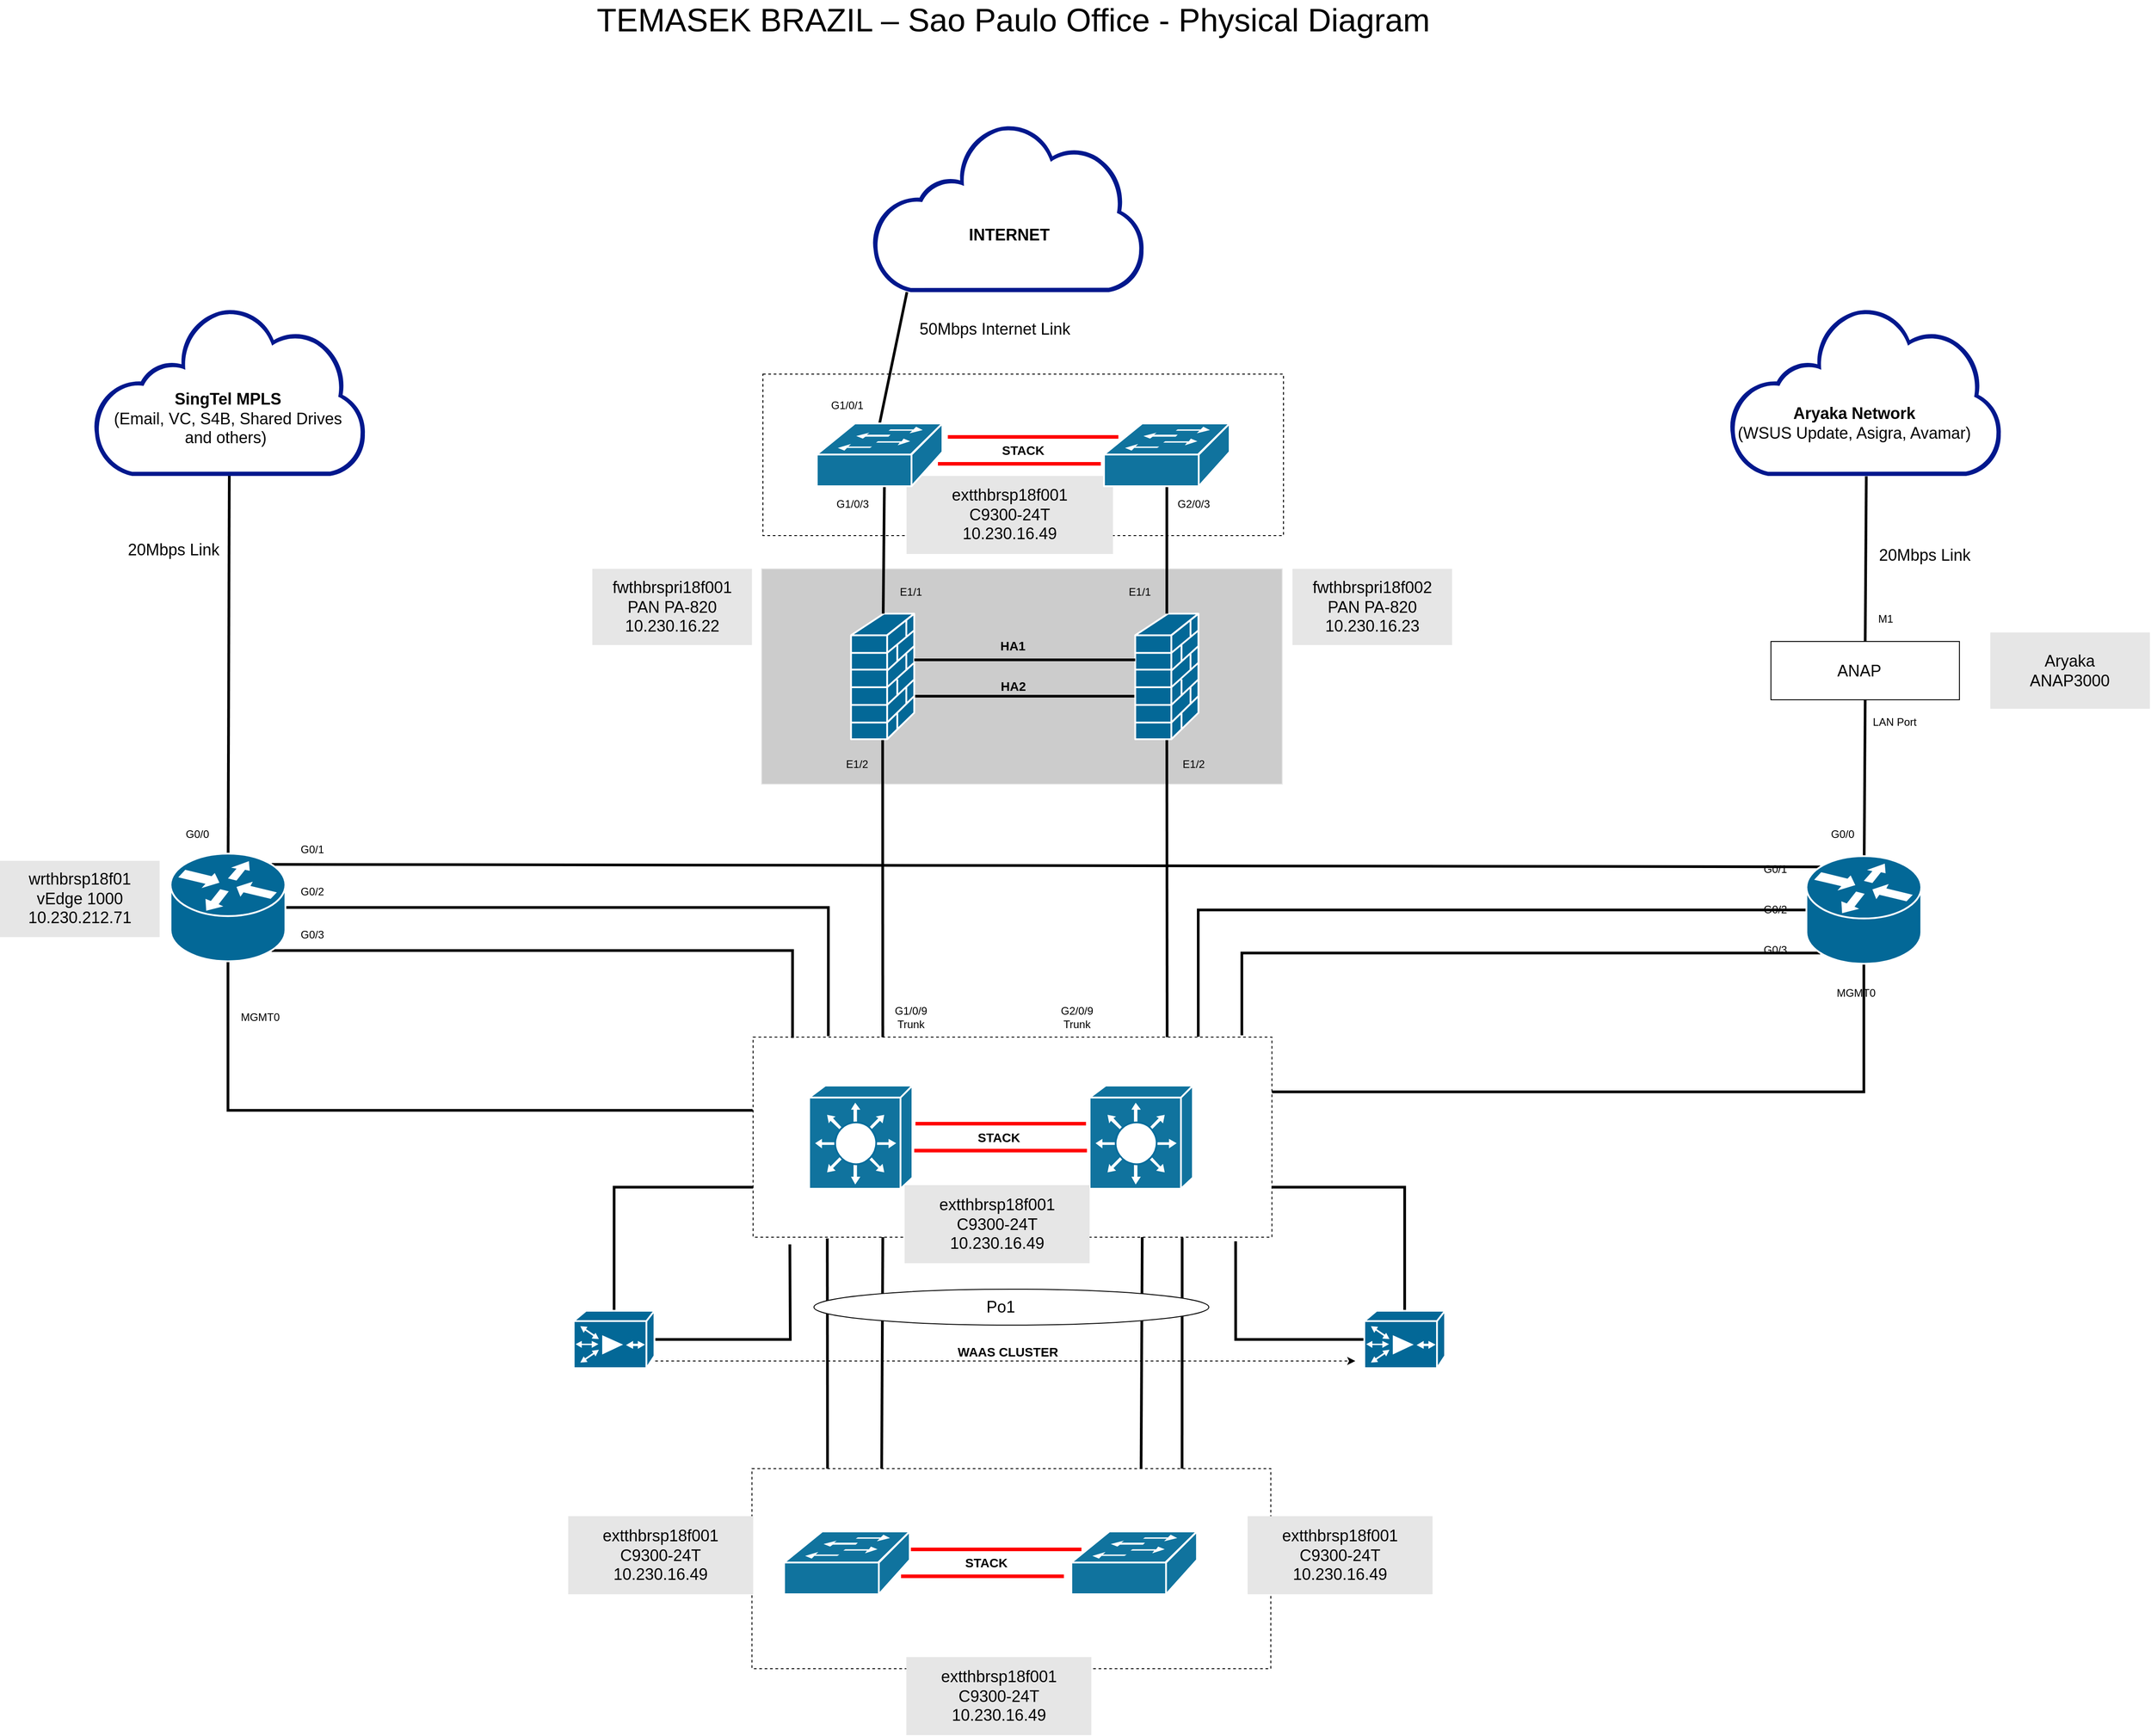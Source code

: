<mxfile version="21.3.7" type="github">
  <diagram name="Page-1" id="c37626ed-c26b-45fb-9056-f9ebc6bb27b6">
    <mxGraphModel dx="3069" dy="1316" grid="1" gridSize="10" guides="1" tooltips="1" connect="1" arrows="1" fold="1" page="1" pageScale="1" pageWidth="1100" pageHeight="850" background="none" math="0" shadow="0">
      <root>
        <mxCell id="0" />
        <mxCell id="1" style="" parent="0" />
        <mxCell id="vTYYTcCQBsunpqbKioIv-147" value="" style="whiteSpace=wrap;html=1;dashed=1;" vertex="1" parent="1">
          <mxGeometry x="-282.23" y="830" width="578.08" height="223" as="geometry" />
        </mxCell>
        <mxCell id="vTYYTcCQBsunpqbKioIv-161" style="edgeStyle=none;shape=connector;rounded=0;orthogonalLoop=1;jettySize=auto;html=1;exitX=0.5;exitY=1;exitDx=0;exitDy=0;labelBackgroundColor=default;strokeColor=default;fontFamily=Helvetica;fontSize=12;fontColor=default;endArrow=none;strokeWidth=3;startArrow=none;startFill=0;endFill=0;" edge="1" parent="1" source="vTYYTcCQBsunpqbKioIv-38" target="vTYYTcCQBsunpqbKioIv-94">
          <mxGeometry relative="1" as="geometry" />
        </mxCell>
        <mxCell id="vTYYTcCQBsunpqbKioIv-38" value="" style="whiteSpace=wrap;html=1;" vertex="1" parent="1">
          <mxGeometry x="853.08" y="-92.0" width="210" height="65" as="geometry" />
        </mxCell>
        <mxCell id="zVsSm3GNM5P4r3RZKPwx-50" value="" style="whiteSpace=wrap;html=1;fillColor=#CCCCCC;strokeColor=#E6E6E6;" parent="1" vertex="1">
          <mxGeometry x="-271.43" y="-173" width="580" height="240" as="geometry" />
        </mxCell>
        <mxCell id="zVsSm3GNM5P4r3RZKPwx-32" value="" style="whiteSpace=wrap;html=1;dashed=1;" parent="1" vertex="1">
          <mxGeometry x="-270" y="-390" width="580" height="180" as="geometry" />
        </mxCell>
        <mxCell id="vTYYTcCQBsunpqbKioIv-122" style="edgeStyle=none;rounded=0;orthogonalLoop=1;jettySize=auto;html=1;exitX=0.5;exitY=1;exitDx=0;exitDy=0;exitPerimeter=0;fontFamily=Helvetica;fontSize=12;fontColor=default;entryX=0.25;entryY=0;entryDx=0;entryDy=0;strokeWidth=3;startArrow=none;startFill=0;endArrow=none;endFill=0;" edge="1" parent="1" source="zVsSm3GNM5P4r3RZKPwx-8" target="vTYYTcCQBsunpqbKioIv-16">
          <mxGeometry relative="1" as="geometry" />
        </mxCell>
        <mxCell id="vTYYTcCQBsunpqbKioIv-173" style="edgeStyle=none;shape=connector;rounded=0;orthogonalLoop=1;jettySize=auto;html=1;exitX=1;exitY=0.5;exitDx=0;exitDy=0;exitPerimeter=0;labelBackgroundColor=default;strokeColor=default;fontFamily=Helvetica;fontSize=12;fontColor=default;endArrow=none;strokeWidth=3;endFill=0;" edge="1" parent="1">
          <mxGeometry relative="1" as="geometry">
            <mxPoint x="-101.42" y="-31" as="sourcePoint" />
            <mxPoint x="144.79" y="-31" as="targetPoint" />
          </mxGeometry>
        </mxCell>
        <mxCell id="zVsSm3GNM5P4r3RZKPwx-8" value="" style="shape=mxgraph.cisco.security.firewall;html=1;pointerEvents=1;dashed=0;fillColor=#036897;strokeColor=#ffffff;strokeWidth=2;verticalLabelPosition=bottom;verticalAlign=top;align=center;outlineConnect=0;" parent="1" vertex="1">
          <mxGeometry x="-171.85" y="-123" width="70.43" height="140" as="geometry" />
        </mxCell>
        <mxCell id="zVsSm3GNM5P4r3RZKPwx-12" value="G1/0/1" style="text;strokeColor=none;align=center;fillColor=none;html=1;verticalAlign=middle;whiteSpace=wrap;rounded=0;" parent="1" vertex="1">
          <mxGeometry x="-206.41" y="-370" width="60" height="30" as="geometry" />
        </mxCell>
        <mxCell id="zVsSm3GNM5P4r3RZKPwx-13" value="G1/0/3" style="text;strokeColor=none;align=center;fillColor=none;html=1;verticalAlign=middle;whiteSpace=wrap;rounded=0;" parent="1" vertex="1">
          <mxGeometry x="-200" y="-260" width="60" height="30" as="geometry" />
        </mxCell>
        <mxCell id="zVsSm3GNM5P4r3RZKPwx-19" value="G2/0/3" style="text;strokeColor=none;align=center;fillColor=none;html=1;verticalAlign=middle;whiteSpace=wrap;rounded=0;" parent="1" vertex="1">
          <mxGeometry x="180" y="-260" width="60" height="30" as="geometry" />
        </mxCell>
        <mxCell id="zVsSm3GNM5P4r3RZKPwx-24" value="" style="line;html=1;strokeColor=#FF0000;fillColor=#FF0000;" parent="1" vertex="1">
          <mxGeometry x="-75" y="-295" width="181.45" height="10" as="geometry" />
        </mxCell>
        <mxCell id="zVsSm3GNM5P4r3RZKPwx-27" value="" style="line;html=1;strokeColor=#FF0000;fillColor=#FF0000;" parent="1" vertex="1">
          <mxGeometry x="-64" y="-325" width="190" height="10" as="geometry" />
        </mxCell>
        <mxCell id="zVsSm3GNM5P4r3RZKPwx-28" value="&lt;b&gt;&lt;font style=&quot;font-size: 14px;&quot;&gt;STACK&lt;/font&gt;&lt;/b&gt;" style="text;strokeColor=none;align=center;fillColor=none;html=1;verticalAlign=middle;whiteSpace=wrap;rounded=0;" parent="1" vertex="1">
          <mxGeometry x="-10" y="-320" width="60" height="30" as="geometry" />
        </mxCell>
        <mxCell id="zVsSm3GNM5P4r3RZKPwx-29" value="&lt;font style=&quot;font-size: 36px;&quot;&gt;TEMASEK BRAZIL – Sao Paulo Office - Physical Diagram&lt;/font&gt;" style="text;strokeColor=none;align=center;fillColor=none;html=1;verticalAlign=middle;whiteSpace=wrap;rounded=0;" parent="1" vertex="1">
          <mxGeometry x="-495.83" y="-800" width="1010" height="30" as="geometry" />
        </mxCell>
        <mxCell id="zVsSm3GNM5P4r3RZKPwx-43" value="&lt;font style=&quot;font-size: 18px;&quot;&gt;extthbrsp18f001&lt;br&gt;C9300-24T&lt;br&gt;10.230.16.49&lt;/font&gt;" style="text;strokeColor=none;align=center;fillColor=#E6E6E6;html=1;verticalAlign=middle;whiteSpace=wrap;rounded=0;" parent="1" vertex="1">
          <mxGeometry x="-110" y="-276.5" width="230" height="87" as="geometry" />
        </mxCell>
        <mxCell id="vTYYTcCQBsunpqbKioIv-123" style="edgeStyle=none;rounded=0;orthogonalLoop=1;jettySize=auto;html=1;exitX=0.5;exitY=1;exitDx=0;exitDy=0;exitPerimeter=0;fontFamily=Helvetica;fontSize=12;fontColor=default;strokeWidth=3;startArrow=none;startFill=0;endArrow=none;endFill=0;entryX=0.798;entryY=0.005;entryDx=0;entryDy=0;entryPerimeter=0;" edge="1" parent="1" source="zVsSm3GNM5P4r3RZKPwx-52" target="vTYYTcCQBsunpqbKioIv-16">
          <mxGeometry relative="1" as="geometry">
            <mxPoint x="180" y="330" as="targetPoint" />
          </mxGeometry>
        </mxCell>
        <mxCell id="zVsSm3GNM5P4r3RZKPwx-52" value="" style="shape=mxgraph.cisco.security.firewall;html=1;pointerEvents=1;dashed=0;fillColor=#036897;strokeColor=#ffffff;strokeWidth=2;verticalLabelPosition=bottom;verticalAlign=top;align=center;outlineConnect=0;" parent="1" vertex="1">
          <mxGeometry x="144.79" y="-123" width="70.43" height="140" as="geometry" />
        </mxCell>
        <mxCell id="zVsSm3GNM5P4r3RZKPwx-55" value="&lt;font style=&quot;font-size: 18px;&quot;&gt;fwthbrspri18f002&lt;br&gt;PAN PA-820&lt;br&gt;10.230.16.23&lt;/font&gt;" style="text;strokeColor=none;align=center;fillColor=#E6E6E6;html=1;verticalAlign=middle;whiteSpace=wrap;rounded=0;" parent="1" vertex="1">
          <mxGeometry x="320.0" y="-173" width="177.83" height="85" as="geometry" />
        </mxCell>
        <mxCell id="zVsSm3GNM5P4r3RZKPwx-56" value="&lt;font style=&quot;font-size: 18px;&quot;&gt;fwthbrspri18f001&lt;br&gt;PAN PA-820&lt;br&gt;10.230.16.22&lt;/font&gt;" style="text;strokeColor=none;align=center;fillColor=#E6E6E6;html=1;verticalAlign=middle;whiteSpace=wrap;rounded=0;" parent="1" vertex="1">
          <mxGeometry x="-460.06" y="-173" width="177.83" height="85" as="geometry" />
        </mxCell>
        <mxCell id="vTYYTcCQBsunpqbKioIv-1" value="&lt;font style=&quot;font-size: 18px;&quot;&gt;50Mbps Internet Link&lt;/font&gt;" style="text;strokeColor=none;align=center;fillColor=none;html=1;verticalAlign=middle;whiteSpace=wrap;rounded=0;" vertex="1" parent="1">
          <mxGeometry x="-110" y="-455" width="197.17" height="30" as="geometry" />
        </mxCell>
        <mxCell id="vTYYTcCQBsunpqbKioIv-4" value="E1/1" style="text;strokeColor=none;align=center;fillColor=none;html=1;verticalAlign=middle;whiteSpace=wrap;rounded=0;" vertex="1" parent="1">
          <mxGeometry x="-135" y="-162" width="60" height="30" as="geometry" />
        </mxCell>
        <mxCell id="vTYYTcCQBsunpqbKioIv-5" value="E1/2" style="text;strokeColor=none;align=center;fillColor=none;html=1;verticalAlign=middle;whiteSpace=wrap;rounded=0;" vertex="1" parent="1">
          <mxGeometry x="-195.0" y="30" width="60" height="30" as="geometry" />
        </mxCell>
        <mxCell id="vTYYTcCQBsunpqbKioIv-8" value="E1/1" style="text;strokeColor=none;align=center;fillColor=none;html=1;verticalAlign=middle;whiteSpace=wrap;rounded=0;" vertex="1" parent="1">
          <mxGeometry x="120.0" y="-162" width="60" height="30" as="geometry" />
        </mxCell>
        <mxCell id="vTYYTcCQBsunpqbKioIv-9" value="E1/2" style="text;strokeColor=none;align=center;fillColor=none;html=1;verticalAlign=middle;whiteSpace=wrap;rounded=0;" vertex="1" parent="1">
          <mxGeometry x="180.0" y="30" width="60" height="30" as="geometry" />
        </mxCell>
        <mxCell id="vTYYTcCQBsunpqbKioIv-12" value="&lt;b&gt;&lt;font style=&quot;font-size: 14px;&quot;&gt;HA1&lt;/font&gt;&lt;/b&gt;" style="text;strokeColor=none;align=center;fillColor=none;html=1;verticalAlign=middle;whiteSpace=wrap;rounded=0;" vertex="1" parent="1">
          <mxGeometry x="-23.33" y="-102" width="62.82" height="30" as="geometry" />
        </mxCell>
        <mxCell id="vTYYTcCQBsunpqbKioIv-13" value="&lt;b&gt;&lt;font style=&quot;font-size: 14px;&quot;&gt;HA2&lt;/font&gt;&lt;/b&gt;" style="text;strokeColor=none;align=center;fillColor=none;html=1;verticalAlign=middle;whiteSpace=wrap;rounded=0;" vertex="1" parent="1">
          <mxGeometry x="-20.83" y="-57" width="60" height="30" as="geometry" />
        </mxCell>
        <mxCell id="vTYYTcCQBsunpqbKioIv-14" value="&lt;font style=&quot;font-size: 18px;&quot;&gt;&lt;b&gt;INTERNET&lt;/b&gt;&lt;/font&gt;" style="text;strokeColor=none;align=center;fillColor=none;html=1;verticalAlign=middle;whiteSpace=wrap;rounded=0;" vertex="1" parent="1">
          <mxGeometry x="-94.34" y="-560" width="197.17" height="30" as="geometry" />
        </mxCell>
        <mxCell id="vTYYTcCQBsunpqbKioIv-150" style="edgeStyle=none;shape=connector;rounded=0;orthogonalLoop=1;jettySize=auto;html=1;exitX=0.143;exitY=1.006;exitDx=0;exitDy=0;labelBackgroundColor=default;strokeColor=default;fontFamily=Helvetica;fontSize=12;fontColor=default;endArrow=none;exitPerimeter=0;strokeWidth=3;startArrow=none;startFill=0;endFill=0;" edge="1" parent="1" source="vTYYTcCQBsunpqbKioIv-16">
          <mxGeometry relative="1" as="geometry">
            <mxPoint x="-198" y="830" as="targetPoint" />
          </mxGeometry>
        </mxCell>
        <mxCell id="vTYYTcCQBsunpqbKioIv-151" style="edgeStyle=none;shape=connector;rounded=0;orthogonalLoop=1;jettySize=auto;html=1;exitX=0.25;exitY=1;exitDx=0;exitDy=0;entryX=0.25;entryY=0;entryDx=0;entryDy=0;labelBackgroundColor=default;strokeColor=default;fontFamily=Helvetica;fontSize=12;fontColor=default;endArrow=none;strokeWidth=3;startArrow=none;startFill=0;endFill=0;" edge="1" parent="1" source="vTYYTcCQBsunpqbKioIv-16" target="vTYYTcCQBsunpqbKioIv-147">
          <mxGeometry relative="1" as="geometry" />
        </mxCell>
        <mxCell id="vTYYTcCQBsunpqbKioIv-152" style="edgeStyle=none;shape=connector;rounded=0;orthogonalLoop=1;jettySize=auto;html=1;exitX=0.827;exitY=1.003;exitDx=0;exitDy=0;labelBackgroundColor=default;strokeColor=default;fontFamily=Helvetica;fontSize=12;fontColor=default;endArrow=none;exitPerimeter=0;entryX=0.829;entryY=0;entryDx=0;entryDy=0;entryPerimeter=0;strokeWidth=3;startArrow=none;startFill=0;endFill=0;" edge="1" parent="1" source="vTYYTcCQBsunpqbKioIv-16" target="vTYYTcCQBsunpqbKioIv-147">
          <mxGeometry relative="1" as="geometry" />
        </mxCell>
        <mxCell id="vTYYTcCQBsunpqbKioIv-153" style="edgeStyle=none;shape=connector;rounded=0;orthogonalLoop=1;jettySize=auto;html=1;exitX=0.75;exitY=1;exitDx=0;exitDy=0;entryX=0.75;entryY=0;entryDx=0;entryDy=0;labelBackgroundColor=default;strokeColor=default;fontFamily=Helvetica;fontSize=12;fontColor=default;endArrow=none;strokeWidth=3;startArrow=none;startFill=0;endFill=0;" edge="1" parent="1" source="vTYYTcCQBsunpqbKioIv-16" target="vTYYTcCQBsunpqbKioIv-147">
          <mxGeometry relative="1" as="geometry" />
        </mxCell>
        <mxCell id="vTYYTcCQBsunpqbKioIv-16" value="" style="whiteSpace=wrap;html=1;dashed=1;" vertex="1" parent="1">
          <mxGeometry x="-280.96" y="349" width="578.08" height="223" as="geometry" />
        </mxCell>
        <mxCell id="vTYYTcCQBsunpqbKioIv-22" value="" style="shape=mxgraph.cisco.switches.layer_3_switch;html=1;dashed=0;fillColor=#10739E;strokeColor=#ffffff;strokeWidth=2;verticalLabelPosition=bottom;verticalAlign=top;fontFamily=Helvetica;fontSize=36;fontColor=#FFB366" vertex="1" parent="1">
          <mxGeometry x="-218.5" y="403" width="115.08" height="115" as="geometry" />
        </mxCell>
        <mxCell id="vTYYTcCQBsunpqbKioIv-23" value="" style="shape=mxgraph.cisco.switches.layer_3_switch;html=1;dashed=0;fillColor=#10739E;strokeColor=#ffffff;strokeWidth=2;verticalLabelPosition=bottom;verticalAlign=top;fontFamily=Helvetica;fontSize=36;fontColor=#FFB366" vertex="1" parent="1">
          <mxGeometry x="93.96" y="403" width="115.08" height="115" as="geometry" />
        </mxCell>
        <mxCell id="vTYYTcCQBsunpqbKioIv-24" value="" style="line;html=1;strokeColor=#FF0000;fillColor=#FF0000;" vertex="1" parent="1">
          <mxGeometry x="-101.42" y="470.5" width="192.46" height="10" as="geometry" />
        </mxCell>
        <mxCell id="vTYYTcCQBsunpqbKioIv-25" value="" style="line;html=1;strokeColor=#FF0000;fillColor=#FF0000;" vertex="1" parent="1">
          <mxGeometry x="-100.03" y="440.5" width="190" height="10" as="geometry" />
        </mxCell>
        <mxCell id="vTYYTcCQBsunpqbKioIv-26" value="&lt;b&gt;&lt;font style=&quot;font-size: 14px;&quot;&gt;STACK&lt;/font&gt;&lt;/b&gt;" style="text;strokeColor=none;align=center;fillColor=none;html=1;verticalAlign=middle;whiteSpace=wrap;rounded=0;" vertex="1" parent="1">
          <mxGeometry x="-37.19" y="445.5" width="60" height="30" as="geometry" />
        </mxCell>
        <mxCell id="vTYYTcCQBsunpqbKioIv-27" value="G1/0/9&lt;br&gt;Trunk" style="text;strokeColor=none;align=center;fillColor=none;html=1;verticalAlign=middle;whiteSpace=wrap;rounded=0;" vertex="1" parent="1">
          <mxGeometry x="-135" y="312" width="60" height="30" as="geometry" />
        </mxCell>
        <mxCell id="vTYYTcCQBsunpqbKioIv-30" value="G2/0/9&lt;br&gt;Trunk" style="text;strokeColor=none;align=center;fillColor=none;html=1;verticalAlign=middle;whiteSpace=wrap;rounded=0;" vertex="1" parent="1">
          <mxGeometry x="50" y="312" width="60" height="30" as="geometry" />
        </mxCell>
        <mxCell id="vTYYTcCQBsunpqbKioIv-32" value="&lt;font style=&quot;font-size: 18px;&quot;&gt;extthbrsp18f001&lt;br&gt;C9300-24T&lt;br&gt;10.230.16.49&lt;/font&gt;" style="text;strokeColor=none;align=center;fillColor=#E6E6E6;html=1;verticalAlign=middle;whiteSpace=wrap;rounded=0;" vertex="1" parent="1">
          <mxGeometry x="-112.15" y="514" width="206.11" height="87" as="geometry" />
        </mxCell>
        <mxCell id="vTYYTcCQBsunpqbKioIv-160" style="edgeStyle=none;shape=connector;rounded=0;orthogonalLoop=1;jettySize=auto;html=1;exitX=0.504;exitY=1.002;exitDx=0;exitDy=0;exitPerimeter=0;entryX=0.5;entryY=0;entryDx=0;entryDy=0;labelBackgroundColor=default;strokeColor=default;fontFamily=Helvetica;fontSize=12;fontColor=default;endArrow=none;strokeWidth=3;startArrow=none;startFill=0;endFill=0;" edge="1" parent="1" source="vTYYTcCQBsunpqbKioIv-33" target="vTYYTcCQBsunpqbKioIv-38">
          <mxGeometry relative="1" as="geometry" />
        </mxCell>
        <mxCell id="vTYYTcCQBsunpqbKioIv-33" value="" style="sketch=0;aspect=fixed;pointerEvents=1;shadow=0;dashed=0;html=1;strokeColor=none;labelPosition=center;verticalLabelPosition=bottom;verticalAlign=top;align=center;fillColor=#00188D;shape=mxgraph.mscae.enterprise.internet_hollow" vertex="1" parent="1">
          <mxGeometry x="805.99" y="-465.1" width="304.19" height="188.6" as="geometry" />
        </mxCell>
        <mxCell id="vTYYTcCQBsunpqbKioIv-34" value="&lt;font style=&quot;font-size: 18px;&quot;&gt;&lt;b&gt;Aryaka Network&lt;/b&gt;&lt;br&gt;(WSUS Update, Asigra, Avamar)&lt;br&gt;&lt;/font&gt;" style="text;strokeColor=none;align=center;fillColor=none;html=1;verticalAlign=middle;whiteSpace=wrap;rounded=0;" vertex="1" parent="1">
          <mxGeometry x="800.66" y="-350" width="290" height="30" as="geometry" />
        </mxCell>
        <mxCell id="vTYYTcCQBsunpqbKioIv-136" style="edgeStyle=none;rounded=0;orthogonalLoop=1;jettySize=auto;html=1;exitX=0.13;exitY=1;exitDx=0;exitDy=0;exitPerimeter=0;entryX=0.5;entryY=0;entryDx=0;entryDy=0;entryPerimeter=0;fontFamily=Helvetica;fontSize=12;fontColor=default;strokeWidth=3;startArrow=none;startFill=0;endArrow=none;endFill=0;" edge="1" parent="1" source="vTYYTcCQBsunpqbKioIv-35" target="zVsSm3GNM5P4r3RZKPwx-3">
          <mxGeometry relative="1" as="geometry" />
        </mxCell>
        <mxCell id="vTYYTcCQBsunpqbKioIv-35" value="" style="sketch=0;aspect=fixed;pointerEvents=1;shadow=0;dashed=0;html=1;strokeColor=none;labelPosition=center;verticalLabelPosition=bottom;verticalAlign=top;align=center;fillColor=#00188D;shape=mxgraph.mscae.enterprise.internet_hollow" vertex="1" parent="1">
          <mxGeometry x="-149.09" y="-670" width="304.19" height="188.6" as="geometry" />
        </mxCell>
        <mxCell id="vTYYTcCQBsunpqbKioIv-37" value="&lt;font style=&quot;font-size: 18px;&quot;&gt;ANAP&lt;/font&gt;" style="text;strokeColor=none;align=center;fillColor=none;html=1;verticalAlign=middle;whiteSpace=wrap;rounded=0;shadow=1;" vertex="1" parent="1">
          <mxGeometry x="853.08" y="-74.5" width="197.17" height="30" as="geometry" />
        </mxCell>
        <mxCell id="vTYYTcCQBsunpqbKioIv-41" value="&lt;font style=&quot;font-size: 18px;&quot;&gt;20Mbps Link&lt;/font&gt;" style="text;strokeColor=none;align=center;fillColor=none;html=1;verticalAlign=middle;whiteSpace=wrap;rounded=0;" vertex="1" parent="1">
          <mxGeometry x="960.57" y="-203.0" width="127.17" height="30" as="geometry" />
        </mxCell>
        <mxCell id="vTYYTcCQBsunpqbKioIv-43" value="M1" style="text;strokeColor=none;align=center;fillColor=none;html=1;verticalAlign=middle;whiteSpace=wrap;rounded=0;" vertex="1" parent="1">
          <mxGeometry x="950.57" y="-132.0" width="60" height="30" as="geometry" />
        </mxCell>
        <mxCell id="vTYYTcCQBsunpqbKioIv-44" value="LAN Port" style="text;strokeColor=none;align=center;fillColor=none;html=1;verticalAlign=middle;whiteSpace=wrap;rounded=0;" vertex="1" parent="1">
          <mxGeometry x="960.57" y="-17.0" width="60" height="30" as="geometry" />
        </mxCell>
        <mxCell id="vTYYTcCQBsunpqbKioIv-45" value="&lt;font style=&quot;font-size: 18px;&quot;&gt;Aryaka &lt;br&gt;ANAP3000&lt;/font&gt;" style="text;strokeColor=none;align=center;fillColor=#E6E6E6;html=1;verticalAlign=middle;whiteSpace=wrap;rounded=0;" vertex="1" parent="1">
          <mxGeometry x="1097.44" y="-102.0" width="177.83" height="85" as="geometry" />
        </mxCell>
        <mxCell id="vTYYTcCQBsunpqbKioIv-104" style="edgeStyle=none;rounded=1;orthogonalLoop=1;jettySize=auto;html=1;exitX=0.5;exitY=1;exitDx=0;exitDy=0;exitPerimeter=0;strokeColor=none;" edge="1" parent="1" source="vTYYTcCQBsunpqbKioIv-47" target="vTYYTcCQBsunpqbKioIv-58">
          <mxGeometry relative="1" as="geometry" />
        </mxCell>
        <mxCell id="vTYYTcCQBsunpqbKioIv-105" style="edgeStyle=none;orthogonalLoop=1;jettySize=auto;html=1;exitX=0.5;exitY=1;exitDx=0;exitDy=0;exitPerimeter=0;rounded=0;strokeColor=default;shadow=0;jumpStyle=none;endArrow=none;endFill=0;strokeWidth=3;startArrow=none;startFill=0;" edge="1" parent="1" source="vTYYTcCQBsunpqbKioIv-47" target="vTYYTcCQBsunpqbKioIv-58">
          <mxGeometry relative="1" as="geometry" />
        </mxCell>
        <mxCell id="vTYYTcCQBsunpqbKioIv-47" value="" style="sketch=0;aspect=fixed;pointerEvents=1;shadow=0;dashed=0;html=1;strokeColor=none;labelPosition=center;verticalLabelPosition=bottom;verticalAlign=top;align=center;fillColor=#00188D;shape=mxgraph.mscae.enterprise.internet_hollow" vertex="1" parent="1">
          <mxGeometry x="-1016.62" y="-465.1" width="304.19" height="188.6" as="geometry" />
        </mxCell>
        <mxCell id="vTYYTcCQBsunpqbKioIv-48" value="&lt;font style=&quot;font-size: 18px;&quot;&gt;&lt;b&gt;SingTel MPLS &lt;/b&gt;&lt;br&gt;(Email, VC, S4B, Shared Drives &lt;br&gt;and others)&amp;nbsp;&lt;br&gt;&lt;/font&gt;" style="text;strokeColor=none;align=center;fillColor=none;html=1;verticalAlign=middle;whiteSpace=wrap;rounded=0;" vertex="1" parent="1">
          <mxGeometry x="-1011.01" y="-355" width="290" height="30" as="geometry" />
        </mxCell>
        <mxCell id="vTYYTcCQBsunpqbKioIv-51" value="&lt;font style=&quot;font-size: 18px;&quot;&gt;20Mbps Link&lt;/font&gt;" style="text;strokeColor=none;align=center;fillColor=none;html=1;verticalAlign=middle;whiteSpace=wrap;rounded=0;" vertex="1" parent="1">
          <mxGeometry x="-990.0" y="-209" width="127.17" height="30" as="geometry" />
        </mxCell>
        <mxCell id="vTYYTcCQBsunpqbKioIv-108" style="edgeStyle=none;rounded=0;orthogonalLoop=1;jettySize=auto;html=1;exitX=0.88;exitY=0.1;exitDx=0;exitDy=0;exitPerimeter=0;entryX=0.12;entryY=0.1;entryDx=0;entryDy=0;entryPerimeter=0;fontFamily=Helvetica;fontSize=12;fontColor=default;strokeWidth=3;startArrow=none;startFill=0;endArrow=none;endFill=0;" edge="1" parent="1" source="vTYYTcCQBsunpqbKioIv-58" target="vTYYTcCQBsunpqbKioIv-94">
          <mxGeometry relative="1" as="geometry" />
        </mxCell>
        <mxCell id="vTYYTcCQBsunpqbKioIv-109" style="edgeStyle=orthogonalEdgeStyle;rounded=0;orthogonalLoop=1;jettySize=auto;html=1;exitX=1;exitY=0.5;exitDx=0;exitDy=0;exitPerimeter=0;entryX=0.145;entryY=-0.005;entryDx=0;entryDy=0;entryPerimeter=0;fontFamily=Helvetica;fontSize=12;fontColor=default;strokeWidth=3;startArrow=none;startFill=0;endArrow=none;endFill=0;" edge="1" parent="1" source="vTYYTcCQBsunpqbKioIv-58" target="vTYYTcCQBsunpqbKioIv-16">
          <mxGeometry relative="1" as="geometry" />
        </mxCell>
        <mxCell id="vTYYTcCQBsunpqbKioIv-110" style="edgeStyle=orthogonalEdgeStyle;rounded=0;orthogonalLoop=1;jettySize=auto;html=1;exitX=0.88;exitY=0.9;exitDx=0;exitDy=0;exitPerimeter=0;entryX=0.076;entryY=0.004;entryDx=0;entryDy=0;entryPerimeter=0;fontFamily=Helvetica;fontSize=12;fontColor=default;strokeWidth=3;startArrow=none;startFill=0;endArrow=none;endFill=0;" edge="1" parent="1" source="vTYYTcCQBsunpqbKioIv-58" target="vTYYTcCQBsunpqbKioIv-16">
          <mxGeometry relative="1" as="geometry" />
        </mxCell>
        <mxCell id="vTYYTcCQBsunpqbKioIv-111" style="edgeStyle=orthogonalEdgeStyle;rounded=0;orthogonalLoop=1;jettySize=auto;html=1;exitX=0.5;exitY=1;exitDx=0;exitDy=0;exitPerimeter=0;entryX=-0.001;entryY=0.366;entryDx=0;entryDy=0;entryPerimeter=0;fontFamily=Helvetica;fontSize=12;fontColor=default;strokeWidth=3;startArrow=none;startFill=0;endArrow=none;endFill=0;" edge="1" parent="1" source="vTYYTcCQBsunpqbKioIv-58" target="vTYYTcCQBsunpqbKioIv-16">
          <mxGeometry relative="1" as="geometry" />
        </mxCell>
        <mxCell id="vTYYTcCQBsunpqbKioIv-58" value="" style="shape=mxgraph.cisco.routers.router;html=1;pointerEvents=1;dashed=0;fillColor=#036897;strokeColor=#ffffff;strokeWidth=2;verticalLabelPosition=bottom;verticalAlign=top;align=center;outlineConnect=0;" vertex="1" parent="1">
          <mxGeometry x="-930" y="144.48" width="127.98" height="120" as="geometry" />
        </mxCell>
        <mxCell id="vTYYTcCQBsunpqbKioIv-60" value="&lt;font style=&quot;font-size: 18px;&quot;&gt;wrthbrsp18f01&lt;br&gt;vEdge 1000 &lt;br&gt;10.230.212.71&lt;/font&gt;" style="text;strokeColor=none;align=center;fillColor=#E6E6E6;html=1;verticalAlign=middle;whiteSpace=wrap;rounded=0;" vertex="1" parent="1">
          <mxGeometry x="-1120" y="152.52" width="177.83" height="85" as="geometry" />
        </mxCell>
        <mxCell id="vTYYTcCQBsunpqbKioIv-71" value="G0/2 &lt;br/&gt;" style="text;strokeColor=none;align=center;fillColor=none;html=1;verticalAlign=middle;whiteSpace=wrap;rounded=0;" vertex="1" parent="1">
          <mxGeometry x="-802" y="172.02" width="60" height="30" as="geometry" />
        </mxCell>
        <mxCell id="vTYYTcCQBsunpqbKioIv-72" value="G0/1 &lt;br/&gt;" style="text;strokeColor=none;align=center;fillColor=none;html=1;verticalAlign=middle;whiteSpace=wrap;rounded=0;" vertex="1" parent="1">
          <mxGeometry x="-802.02" y="124.52" width="60" height="30" as="geometry" />
        </mxCell>
        <mxCell id="vTYYTcCQBsunpqbKioIv-78" value="G0/3" style="text;strokeColor=none;align=center;fillColor=none;html=1;verticalAlign=middle;whiteSpace=wrap;rounded=0;" vertex="1" parent="1">
          <mxGeometry x="-802" y="220" width="60" height="30" as="geometry" />
        </mxCell>
        <mxCell id="vTYYTcCQBsunpqbKioIv-79" value="G0/0&lt;br/&gt;" style="text;strokeColor=none;align=center;fillColor=none;html=1;verticalAlign=middle;whiteSpace=wrap;rounded=0;" vertex="1" parent="1">
          <mxGeometry x="-930" y="108.24" width="60" height="30" as="geometry" />
        </mxCell>
        <mxCell id="vTYYTcCQBsunpqbKioIv-83" value="MGMT0" style="text;strokeColor=none;align=center;fillColor=none;html=1;verticalAlign=middle;whiteSpace=wrap;rounded=0;" vertex="1" parent="1">
          <mxGeometry x="-860" y="312" width="60" height="30" as="geometry" />
        </mxCell>
        <mxCell id="vTYYTcCQBsunpqbKioIv-112" style="edgeStyle=orthogonalEdgeStyle;rounded=0;orthogonalLoop=1;jettySize=auto;html=1;exitX=0;exitY=0.5;exitDx=0;exitDy=0;exitPerimeter=0;entryX=0.858;entryY=-0.002;entryDx=0;entryDy=0;fontFamily=Helvetica;fontSize=12;fontColor=default;strokeWidth=3;startArrow=none;startFill=0;endArrow=none;endFill=0;entryPerimeter=0;" edge="1" parent="1" source="vTYYTcCQBsunpqbKioIv-94" target="vTYYTcCQBsunpqbKioIv-16">
          <mxGeometry relative="1" as="geometry" />
        </mxCell>
        <mxCell id="vTYYTcCQBsunpqbKioIv-113" style="edgeStyle=orthogonalEdgeStyle;rounded=0;orthogonalLoop=1;jettySize=auto;html=1;exitX=0.12;exitY=0.9;exitDx=0;exitDy=0;exitPerimeter=0;entryX=0.942;entryY=-0.009;entryDx=0;entryDy=0;entryPerimeter=0;fontFamily=Helvetica;fontSize=12;fontColor=default;strokeWidth=3;startArrow=none;startFill=0;endArrow=none;endFill=0;" edge="1" parent="1" source="vTYYTcCQBsunpqbKioIv-94" target="vTYYTcCQBsunpqbKioIv-16">
          <mxGeometry relative="1" as="geometry" />
        </mxCell>
        <mxCell id="vTYYTcCQBsunpqbKioIv-114" style="edgeStyle=orthogonalEdgeStyle;rounded=0;orthogonalLoop=1;jettySize=auto;html=1;exitX=0.5;exitY=1;exitDx=0;exitDy=0;exitPerimeter=0;fontFamily=Helvetica;fontSize=12;fontColor=default;strokeWidth=3;startArrow=none;startFill=0;endArrow=none;endFill=0;" edge="1" parent="1" source="vTYYTcCQBsunpqbKioIv-94" target="vTYYTcCQBsunpqbKioIv-16">
          <mxGeometry relative="1" as="geometry">
            <Array as="points">
              <mxPoint x="957" y="410" />
            </Array>
          </mxGeometry>
        </mxCell>
        <mxCell id="vTYYTcCQBsunpqbKioIv-94" value="" style="shape=mxgraph.cisco.routers.router;html=1;pointerEvents=1;dashed=0;fillColor=#036897;strokeColor=#ffffff;strokeWidth=2;verticalLabelPosition=bottom;verticalAlign=top;align=center;outlineConnect=0;" vertex="1" parent="1">
          <mxGeometry x="892.59" y="147.2" width="127.98" height="120" as="geometry" />
        </mxCell>
        <mxCell id="vTYYTcCQBsunpqbKioIv-95" value="G0/2 &lt;br/&gt;" style="text;strokeColor=none;align=center;fillColor=none;html=1;verticalAlign=middle;whiteSpace=wrap;rounded=0;" vertex="1" parent="1">
          <mxGeometry x="828.15" y="192.2" width="60" height="30" as="geometry" />
        </mxCell>
        <mxCell id="vTYYTcCQBsunpqbKioIv-96" value="G0/1 &lt;br/&gt;" style="text;strokeColor=none;align=center;fillColor=none;html=1;verticalAlign=middle;whiteSpace=wrap;rounded=0;" vertex="1" parent="1">
          <mxGeometry x="828.15" y="147.2" width="60" height="30" as="geometry" />
        </mxCell>
        <mxCell id="vTYYTcCQBsunpqbKioIv-97" value="G0/3" style="text;strokeColor=none;align=center;fillColor=none;html=1;verticalAlign=middle;whiteSpace=wrap;rounded=0;" vertex="1" parent="1">
          <mxGeometry x="828.15" y="237.2" width="60" height="30" as="geometry" />
        </mxCell>
        <mxCell id="vTYYTcCQBsunpqbKioIv-98" value="G0/0&lt;br/&gt;" style="text;strokeColor=none;align=center;fillColor=none;html=1;verticalAlign=middle;whiteSpace=wrap;rounded=0;" vertex="1" parent="1">
          <mxGeometry x="902.59" y="108.24" width="60" height="30" as="geometry" />
        </mxCell>
        <mxCell id="vTYYTcCQBsunpqbKioIv-99" value="MGMT0" style="text;strokeColor=none;align=center;fillColor=none;html=1;verticalAlign=middle;whiteSpace=wrap;rounded=0;" vertex="1" parent="1">
          <mxGeometry x="918.15" y="284.72" width="60" height="30" as="geometry" />
        </mxCell>
        <mxCell id="vTYYTcCQBsunpqbKioIv-138" style="edgeStyle=orthogonalEdgeStyle;rounded=0;orthogonalLoop=1;jettySize=auto;html=1;exitX=0.5;exitY=0;exitDx=0;exitDy=0;exitPerimeter=0;entryX=0;entryY=0.75;entryDx=0;entryDy=0;fontFamily=Helvetica;fontSize=12;fontColor=default;strokeWidth=3;startArrow=none;startFill=0;endArrow=none;endFill=0;" edge="1" parent="1" source="vTYYTcCQBsunpqbKioIv-117" target="vTYYTcCQBsunpqbKioIv-16">
          <mxGeometry relative="1" as="geometry" />
        </mxCell>
        <mxCell id="vTYYTcCQBsunpqbKioIv-139" style="edgeStyle=orthogonalEdgeStyle;rounded=0;orthogonalLoop=1;jettySize=auto;html=1;exitX=1;exitY=0.5;exitDx=0;exitDy=0;exitPerimeter=0;fontFamily=Helvetica;fontSize=12;fontColor=default;strokeWidth=3;startArrow=none;startFill=0;endArrow=none;endFill=0;" edge="1" parent="1" source="vTYYTcCQBsunpqbKioIv-117">
          <mxGeometry relative="1" as="geometry">
            <mxPoint x="-240" y="580" as="targetPoint" />
          </mxGeometry>
        </mxCell>
        <mxCell id="vTYYTcCQBsunpqbKioIv-154" style="edgeStyle=none;shape=connector;rounded=0;orthogonalLoop=1;jettySize=auto;html=1;labelBackgroundColor=default;strokeColor=default;fontFamily=Helvetica;fontSize=12;fontColor=default;endArrow=classic;dashed=1;" edge="1" parent="1">
          <mxGeometry relative="1" as="geometry">
            <mxPoint x="-390" y="710" as="sourcePoint" />
            <mxPoint x="390" y="710" as="targetPoint" />
          </mxGeometry>
        </mxCell>
        <mxCell id="vTYYTcCQBsunpqbKioIv-117" value="" style="shape=mxgraph.cisco.misc.wae;html=1;pointerEvents=1;dashed=0;fillColor=#036897;strokeColor=#ffffff;strokeWidth=2;verticalLabelPosition=bottom;verticalAlign=top;align=center;outlineConnect=0;fontFamily=Helvetica;fontSize=12;fontColor=default;" vertex="1" parent="1">
          <mxGeometry x="-480.83" y="654" width="90" height="64" as="geometry" />
        </mxCell>
        <mxCell id="vTYYTcCQBsunpqbKioIv-140" style="edgeStyle=orthogonalEdgeStyle;rounded=0;orthogonalLoop=1;jettySize=auto;html=1;exitX=0.5;exitY=0;exitDx=0;exitDy=0;exitPerimeter=0;entryX=1;entryY=0.75;entryDx=0;entryDy=0;fontFamily=Helvetica;fontSize=12;fontColor=default;strokeWidth=3;startArrow=none;startFill=0;endArrow=none;endFill=0;" edge="1" parent="1" source="vTYYTcCQBsunpqbKioIv-118" target="vTYYTcCQBsunpqbKioIv-16">
          <mxGeometry relative="1" as="geometry" />
        </mxCell>
        <mxCell id="vTYYTcCQBsunpqbKioIv-143" style="edgeStyle=orthogonalEdgeStyle;rounded=0;orthogonalLoop=1;jettySize=auto;html=1;exitX=0;exitY=0.5;exitDx=0;exitDy=0;exitPerimeter=0;entryX=0.93;entryY=1.021;entryDx=0;entryDy=0;entryPerimeter=0;fontFamily=Helvetica;fontSize=12;fontColor=default;strokeWidth=3;startArrow=none;startFill=0;endArrow=none;endFill=0;" edge="1" parent="1" source="vTYYTcCQBsunpqbKioIv-118" target="vTYYTcCQBsunpqbKioIv-16">
          <mxGeometry relative="1" as="geometry" />
        </mxCell>
        <mxCell id="vTYYTcCQBsunpqbKioIv-118" value="" style="shape=mxgraph.cisco.misc.wae;html=1;pointerEvents=1;dashed=0;fillColor=#036897;strokeColor=#ffffff;strokeWidth=2;verticalLabelPosition=bottom;verticalAlign=top;align=center;outlineConnect=0;fontFamily=Helvetica;fontSize=12;fontColor=default;" vertex="1" parent="1">
          <mxGeometry x="400" y="654" width="90" height="64" as="geometry" />
        </mxCell>
        <mxCell id="vTYYTcCQBsunpqbKioIv-120" value="" style="shape=mxgraph.cisco.switches.workgroup_switch;html=1;dashed=0;fillColor=#10739E;strokeColor=#ffffff;strokeWidth=2;verticalLabelPosition=bottom;verticalAlign=top;fontFamily=Helvetica;fontSize=36;fontColor=#FFB366" vertex="1" parent="1">
          <mxGeometry x="-246.41" y="900" width="140" height="70" as="geometry" />
        </mxCell>
        <mxCell id="vTYYTcCQBsunpqbKioIv-121" value="" style="shape=mxgraph.cisco.switches.workgroup_switch;html=1;dashed=0;fillColor=#10739E;strokeColor=#ffffff;strokeWidth=2;verticalLabelPosition=bottom;verticalAlign=top;fontFamily=Helvetica;fontSize=36;fontColor=#FFB366" vertex="1" parent="1">
          <mxGeometry x="73.59" y="900" width="140" height="70" as="geometry" />
        </mxCell>
        <mxCell id="vTYYTcCQBsunpqbKioIv-125" style="edgeStyle=none;rounded=0;orthogonalLoop=1;jettySize=auto;html=1;exitX=1;exitY=0.5;exitDx=0;exitDy=0;exitPerimeter=0;fontFamily=Helvetica;fontSize=12;fontColor=default;" edge="1" parent="1" source="zVsSm3GNM5P4r3RZKPwx-8" target="zVsSm3GNM5P4r3RZKPwx-8">
          <mxGeometry relative="1" as="geometry" />
        </mxCell>
        <mxCell id="vTYYTcCQBsunpqbKioIv-131" style="edgeStyle=none;rounded=0;orthogonalLoop=1;jettySize=auto;html=1;fontFamily=Helvetica;fontSize=12;fontColor=default;exitX=0.538;exitY=1.008;exitDx=0;exitDy=0;exitPerimeter=0;strokeWidth=3;endArrow=none;endFill=0;startArrow=none;startFill=0;" edge="1" parent="1" source="zVsSm3GNM5P4r3RZKPwx-3" target="zVsSm3GNM5P4r3RZKPwx-8">
          <mxGeometry relative="1" as="geometry" />
        </mxCell>
        <mxCell id="vTYYTcCQBsunpqbKioIv-132" style="edgeStyle=none;rounded=0;orthogonalLoop=1;jettySize=auto;html=1;exitX=1;exitY=0;exitDx=0;exitDy=0;exitPerimeter=0;fontFamily=Helvetica;fontSize=12;fontColor=default;" edge="1" parent="1" source="zVsSm3GNM5P4r3RZKPwx-8" target="zVsSm3GNM5P4r3RZKPwx-8">
          <mxGeometry relative="1" as="geometry" />
        </mxCell>
        <mxCell id="vTYYTcCQBsunpqbKioIv-144" value="&lt;font style=&quot;font-size: 18px;&quot;&gt;extthbrsp18f001&lt;br&gt;C9300-24T&lt;br&gt;10.230.16.49&lt;/font&gt;" style="text;strokeColor=none;align=center;fillColor=#E6E6E6;html=1;verticalAlign=middle;whiteSpace=wrap;rounded=0;" vertex="1" parent="1">
          <mxGeometry x="270" y="883" width="206.11" height="87" as="geometry" />
        </mxCell>
        <mxCell id="vTYYTcCQBsunpqbKioIv-145" value="&lt;font style=&quot;font-size: 18px;&quot;&gt;extthbrsp18f001&lt;br&gt;C9300-24T&lt;br&gt;10.230.16.49&lt;/font&gt;" style="text;strokeColor=none;align=center;fillColor=#E6E6E6;html=1;verticalAlign=middle;whiteSpace=wrap;rounded=0;" vertex="1" parent="1">
          <mxGeometry x="-486.94" y="883" width="206.11" height="87" as="geometry" />
        </mxCell>
        <mxCell id="vTYYTcCQBsunpqbKioIv-146" value="&lt;font style=&quot;font-size: 18px;&quot;&gt;extthbrsp18f001&lt;br&gt;C9300-24T&lt;br&gt;10.230.16.49&lt;/font&gt;" style="text;strokeColor=none;align=center;fillColor=#E6E6E6;html=1;verticalAlign=middle;whiteSpace=wrap;rounded=0;" vertex="1" parent="1">
          <mxGeometry x="-110.24" y="1040" width="206.11" height="87" as="geometry" />
        </mxCell>
        <mxCell id="vTYYTcCQBsunpqbKioIv-157" value="" style="line;html=1;strokeColor=#FF0000;fillColor=#FF0000;" vertex="1" parent="1">
          <mxGeometry x="-116.12" y="945" width="181.45" height="10" as="geometry" />
        </mxCell>
        <mxCell id="vTYYTcCQBsunpqbKioIv-158" value="" style="line;html=1;strokeColor=#FF0000;fillColor=#FF0000;" vertex="1" parent="1">
          <mxGeometry x="-105.12" y="915" width="190" height="10" as="geometry" />
        </mxCell>
        <mxCell id="vTYYTcCQBsunpqbKioIv-159" value="&lt;b&gt;&lt;font style=&quot;font-size: 14px;&quot;&gt;STACK&lt;/font&gt;&lt;/b&gt;" style="text;strokeColor=none;align=center;fillColor=none;html=1;verticalAlign=middle;whiteSpace=wrap;rounded=0;" vertex="1" parent="1">
          <mxGeometry x="-51.12" y="920" width="60" height="30" as="geometry" />
        </mxCell>
        <mxCell id="vTYYTcCQBsunpqbKioIv-163" value="" style="ellipse;whiteSpace=wrap;html=1;strokeColor=default;fontFamily=Helvetica;fontSize=12;fontColor=default;fillColor=default;" vertex="1" parent="1">
          <mxGeometry x="-213.19" y="630" width="440" height="40" as="geometry" />
        </mxCell>
        <mxCell id="vTYYTcCQBsunpqbKioIv-167" value="&lt;font style=&quot;font-size: 18px;&quot;&gt;Po1&lt;/font&gt;" style="text;strokeColor=none;align=center;fillColor=none;html=1;verticalAlign=middle;whiteSpace=wrap;rounded=0;" vertex="1" parent="1">
          <mxGeometry x="-35.03" y="635" width="60" height="30" as="geometry" />
        </mxCell>
        <mxCell id="vTYYTcCQBsunpqbKioIv-168" value="&lt;font style=&quot;font-size: 14px;&quot;&gt;&lt;b&gt;WAAS CLUSTER&lt;/b&gt;&lt;/font&gt;" style="text;strokeColor=none;align=center;fillColor=none;html=1;verticalAlign=middle;whiteSpace=wrap;rounded=0;" vertex="1" parent="1">
          <mxGeometry x="-112" y="685" width="230" height="30" as="geometry" />
        </mxCell>
        <mxCell id="vTYYTcCQBsunpqbKioIv-170" style="edgeStyle=none;shape=connector;rounded=0;orthogonalLoop=1;jettySize=auto;html=1;exitX=0.5;exitY=0.98;exitDx=0;exitDy=0;exitPerimeter=0;entryX=0.5;entryY=0;entryDx=0;entryDy=0;entryPerimeter=0;labelBackgroundColor=default;strokeColor=default;fontFamily=Helvetica;fontSize=12;fontColor=default;endArrow=none;endFill=0;strokeWidth=3;" edge="1" parent="1" source="zVsSm3GNM5P4r3RZKPwx-26" target="zVsSm3GNM5P4r3RZKPwx-52">
          <mxGeometry relative="1" as="geometry" />
        </mxCell>
        <mxCell id="zVsSm3GNM5P4r3RZKPwx-26" value="" style="shape=mxgraph.cisco.switches.workgroup_switch;html=1;dashed=0;fillColor=#10739E;strokeColor=#ffffff;strokeWidth=2;verticalLabelPosition=bottom;verticalAlign=top;fontFamily=Helvetica;fontSize=36;fontColor=#FFB366" parent="1" vertex="1">
          <mxGeometry x="110" y="-335" width="140" height="70" as="geometry" />
        </mxCell>
        <mxCell id="zVsSm3GNM5P4r3RZKPwx-3" value="" style="shape=mxgraph.cisco.switches.workgroup_switch;html=1;dashed=0;fillColor=#10739E;strokeColor=#ffffff;strokeWidth=2;verticalLabelPosition=bottom;verticalAlign=top;fontFamily=Helvetica;fontSize=36;fontColor=#FFB366" parent="1" vertex="1">
          <mxGeometry x="-210" y="-335" width="140" height="70" as="geometry" />
        </mxCell>
        <mxCell id="vTYYTcCQBsunpqbKioIv-174" style="edgeStyle=none;shape=connector;rounded=0;orthogonalLoop=1;jettySize=auto;html=1;exitX=1;exitY=0.5;exitDx=0;exitDy=0;exitPerimeter=0;labelBackgroundColor=default;strokeColor=default;fontFamily=Helvetica;fontSize=12;fontColor=default;endArrow=none;strokeWidth=3;endFill=0;" edge="1" parent="1">
          <mxGeometry relative="1" as="geometry">
            <mxPoint x="-101.42" y="-71.5" as="sourcePoint" />
            <mxPoint x="144.79" y="-71.5" as="targetPoint" />
          </mxGeometry>
        </mxCell>
      </root>
    </mxGraphModel>
  </diagram>
</mxfile>
